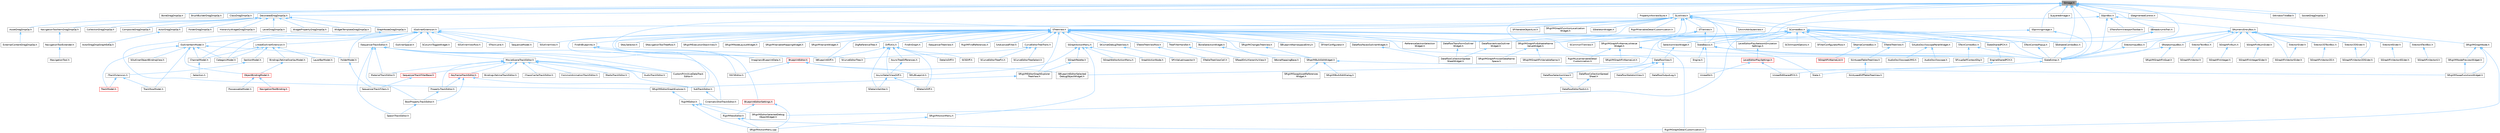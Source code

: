 digraph "SImage.h"
{
 // INTERACTIVE_SVG=YES
 // LATEX_PDF_SIZE
  bgcolor="transparent";
  edge [fontname=Helvetica,fontsize=10,labelfontname=Helvetica,labelfontsize=10];
  node [fontname=Helvetica,fontsize=10,shape=box,height=0.2,width=0.4];
  Node1 [id="Node000001",label="SImage.h",height=0.2,width=0.4,color="gray40", fillcolor="grey60", style="filled", fontcolor="black",tooltip=" "];
  Node1 -> Node2 [id="edge1_Node000001_Node000002",dir="back",color="steelblue1",style="solid",tooltip=" "];
  Node2 [id="Node000002",label="BoneDragDropOp.h",height=0.2,width=0.4,color="grey40", fillcolor="white", style="filled",URL="$d9/dba/BoneDragDropOp_8h.html",tooltip=" "];
  Node1 -> Node3 [id="edge2_Node000001_Node000003",dir="back",color="steelblue1",style="solid",tooltip=" "];
  Node3 [id="Node000003",label="BrushBuilderDragDropOp.h",height=0.2,width=0.4,color="grey40", fillcolor="white", style="filled",URL="$d9/d56/BrushBuilderDragDropOp_8h.html",tooltip=" "];
  Node1 -> Node4 [id="edge3_Node000001_Node000004",dir="back",color="steelblue1",style="solid",tooltip=" "];
  Node4 [id="Node000004",label="ClassDragDropOp.h",height=0.2,width=0.4,color="grey40", fillcolor="white", style="filled",URL="$d5/d37/ClassDragDropOp_8h.html",tooltip=" "];
  Node1 -> Node5 [id="edge4_Node000001_Node000005",dir="back",color="steelblue1",style="solid",tooltip=" "];
  Node5 [id="Node000005",label="DecoratedDragDropOp.h",height=0.2,width=0.4,color="grey40", fillcolor="white", style="filled",URL="$d6/d6a/DecoratedDragDropOp_8h.html",tooltip=" "];
  Node5 -> Node6 [id="edge5_Node000005_Node000006",dir="back",color="steelblue1",style="solid",tooltip=" "];
  Node6 [id="Node000006",label="ActorDragDropOp.h",height=0.2,width=0.4,color="grey40", fillcolor="white", style="filled",URL="$dd/d1a/ActorDragDropOp_8h.html",tooltip=" "];
  Node6 -> Node7 [id="edge6_Node000006_Node000007",dir="back",color="steelblue1",style="solid",tooltip=" "];
  Node7 [id="Node000007",label="ActorDragDropGraphEdOp.h",height=0.2,width=0.4,color="grey40", fillcolor="white", style="filled",URL="$d0/d9b/ActorDragDropGraphEdOp_8h.html",tooltip=" "];
  Node5 -> Node8 [id="edge7_Node000005_Node000008",dir="back",color="steelblue1",style="solid",tooltip=" "];
  Node8 [id="Node000008",label="AssetDragDropOp.h",height=0.2,width=0.4,color="grey40", fillcolor="white", style="filled",URL="$df/dda/AssetDragDropOp_8h.html",tooltip=" "];
  Node8 -> Node9 [id="edge8_Node000008_Node000009",dir="back",color="steelblue1",style="solid",tooltip=" "];
  Node9 [id="Node000009",label="ExternalContentDragDropOp.h",height=0.2,width=0.4,color="grey40", fillcolor="white", style="filled",URL="$d8/de9/ExternalContentDragDropOp_8h.html",tooltip=" "];
  Node5 -> Node10 [id="edge9_Node000005_Node000010",dir="back",color="steelblue1",style="solid",tooltip=" "];
  Node10 [id="Node000010",label="CollectionDragDropOp.h",height=0.2,width=0.4,color="grey40", fillcolor="white", style="filled",URL="$d6/d23/CollectionDragDropOp_8h.html",tooltip=" "];
  Node5 -> Node11 [id="edge10_Node000005_Node000011",dir="back",color="steelblue1",style="solid",tooltip=" "];
  Node11 [id="Node000011",label="CompositeDragDropOp.h",height=0.2,width=0.4,color="grey40", fillcolor="white", style="filled",URL="$dd/d84/CompositeDragDropOp_8h.html",tooltip=" "];
  Node5 -> Node12 [id="edge11_Node000005_Node000012",dir="back",color="steelblue1",style="solid",tooltip=" "];
  Node12 [id="Node000012",label="FolderDragDropOp.h",height=0.2,width=0.4,color="grey40", fillcolor="white", style="filled",URL="$d9/d22/FolderDragDropOp_8h.html",tooltip=" "];
  Node5 -> Node13 [id="edge12_Node000005_Node000013",dir="back",color="steelblue1",style="solid",tooltip=" "];
  Node13 [id="Node000013",label="GraphNodeDragDropOp.h",height=0.2,width=0.4,color="grey40", fillcolor="white", style="filled",URL="$d3/dbf/GraphNodeDragDropOp_8h.html",tooltip=" "];
  Node13 -> Node14 [id="edge13_Node000013_Node000014",dir="back",color="steelblue1",style="solid",tooltip=" "];
  Node14 [id="Node000014",label="SRigVMEditorGraphExplorer.h",height=0.2,width=0.4,color="grey40", fillcolor="white", style="filled",URL="$db/d11/SRigVMEditorGraphExplorer_8h.html",tooltip=" "];
  Node14 -> Node15 [id="edge14_Node000014_Node000015",dir="back",color="steelblue1",style="solid",tooltip=" "];
  Node15 [id="Node000015",label="RigVMEditor.h",height=0.2,width=0.4,color="grey40", fillcolor="white", style="filled",URL="$d3/d13/RigVMEditor_8h.html",tooltip=" "];
  Node15 -> Node16 [id="edge15_Node000015_Node000016",dir="back",color="steelblue1",style="solid",tooltip=" "];
  Node16 [id="Node000016",label="RigVMNewEditor.h",height=0.2,width=0.4,color="grey40", fillcolor="white", style="filled",URL="$df/dd1/RigVMNewEditor_8h.html",tooltip=" "];
  Node16 -> Node17 [id="edge16_Node000016_Node000017",dir="back",color="steelblue1",style="solid",tooltip=" "];
  Node17 [id="Node000017",label="RigVMGraphDetailCustomization.h",height=0.2,width=0.4,color="grey40", fillcolor="white", style="filled",URL="$da/d8c/RigVMGraphDetailCustomization_8h.html",tooltip=" "];
  Node16 -> Node18 [id="edge17_Node000016_Node000018",dir="back",color="steelblue1",style="solid",tooltip=" "];
  Node18 [id="Node000018",label="SRigVMActionMenu.cpp",height=0.2,width=0.4,color="grey40", fillcolor="white", style="filled",URL="$dc/d4c/SRigVMActionMenu_8cpp.html",tooltip=" "];
  Node15 -> Node18 [id="edge18_Node000015_Node000018",dir="back",color="steelblue1",style="solid",tooltip=" "];
  Node15 -> Node19 [id="edge19_Node000015_Node000019",dir="back",color="steelblue1",style="solid",tooltip=" "];
  Node19 [id="Node000019",label="SRigVMEditorSelectedDebug\lObjectWidget.h",height=0.2,width=0.4,color="grey40", fillcolor="white", style="filled",URL="$d9/dcd/SRigVMEditorSelectedDebugObjectWidget_8h.html",tooltip=" "];
  Node5 -> Node20 [id="edge20_Node000005_Node000020",dir="back",color="steelblue1",style="solid",tooltip=" "];
  Node20 [id="Node000020",label="HierarchyWidgetDragDropOp.h",height=0.2,width=0.4,color="grey40", fillcolor="white", style="filled",URL="$dd/dee/HierarchyWidgetDragDropOp_8h.html",tooltip=" "];
  Node5 -> Node21 [id="edge21_Node000005_Node000021",dir="back",color="steelblue1",style="solid",tooltip=" "];
  Node21 [id="Node000021",label="LevelDragDropOp.h",height=0.2,width=0.4,color="grey40", fillcolor="white", style="filled",URL="$dc/da5/LevelDragDropOp_8h.html",tooltip=" "];
  Node5 -> Node22 [id="edge22_Node000005_Node000022",dir="back",color="steelblue1",style="solid",tooltip=" "];
  Node22 [id="Node000022",label="NavigationToolItemDragDropOp.h",height=0.2,width=0.4,color="grey40", fillcolor="white", style="filled",URL="$d5/ddf/NavigationToolItemDragDropOp_8h.html",tooltip=" "];
  Node22 -> Node23 [id="edge23_Node000022_Node000023",dir="back",color="steelblue1",style="solid",tooltip=" "];
  Node23 [id="Node000023",label="NavigationToolExtender.h",height=0.2,width=0.4,color="grey40", fillcolor="white", style="filled",URL="$d6/dbe/NavigationToolExtender_8h.html",tooltip=" "];
  Node23 -> Node24 [id="edge24_Node000023_Node000024",dir="back",color="steelblue1",style="solid",tooltip=" "];
  Node24 [id="Node000024",label="INavigationTool.h",height=0.2,width=0.4,color="grey40", fillcolor="white", style="filled",URL="$df/d66/INavigationTool_8h.html",tooltip=" "];
  Node5 -> Node25 [id="edge25_Node000005_Node000025",dir="back",color="steelblue1",style="solid",tooltip=" "];
  Node25 [id="Node000025",label="WidgetPropertyDragDropOp.h",height=0.2,width=0.4,color="grey40", fillcolor="white", style="filled",URL="$dc/d6e/WidgetPropertyDragDropOp_8h.html",tooltip=" "];
  Node5 -> Node26 [id="edge26_Node000005_Node000026",dir="back",color="steelblue1",style="solid",tooltip=" "];
  Node26 [id="Node000026",label="WidgetTemplateDragDropOp.h",height=0.2,width=0.4,color="grey40", fillcolor="white", style="filled",URL="$dc/d8f/WidgetTemplateDragDropOp_8h.html",tooltip=" "];
  Node1 -> Node27 [id="edge27_Node000001_Node000027",dir="back",color="steelblue1",style="solid",tooltip=" "];
  Node27 [id="Node000027",label="PropertyInfoViewStyle.h",height=0.2,width=0.4,color="grey40", fillcolor="white", style="filled",URL="$d0/da8/PropertyInfoViewStyle_8h.html",tooltip=" "];
  Node1 -> Node28 [id="edge28_Node000001_Node000028",dir="back",color="steelblue1",style="solid",tooltip=" "];
  Node28 [id="Node000028",label="SBreadcrumbTrail.h",height=0.2,width=0.4,color="grey40", fillcolor="white", style="filled",URL="$d4/de2/SBreadcrumbTrail_8h.html",tooltip=" "];
  Node28 -> Node29 [id="edge29_Node000028_Node000029",dir="back",color="steelblue1",style="solid",tooltip=" "];
  Node29 [id="Node000029",label="STableTreeView.h",height=0.2,width=0.4,color="grey40", fillcolor="white", style="filled",URL="$dd/d46/STableTreeView_8h.html",tooltip=" "];
  Node29 -> Node30 [id="edge30_Node000029_Node000030",dir="back",color="steelblue1",style="solid",tooltip=" "];
  Node30 [id="Node000030",label="SUntypedTableTreeView.h",height=0.2,width=0.4,color="grey40", fillcolor="white", style="filled",URL="$da/dc1/SUntypedTableTreeView_8h.html",tooltip=" "];
  Node30 -> Node31 [id="edge31_Node000030_Node000031",dir="back",color="steelblue1",style="solid",tooltip=" "];
  Node31 [id="Node000031",label="SUntypedDiffTableTreeView.h",height=0.2,width=0.4,color="grey40", fillcolor="white", style="filled",URL="$d2/dd2/SUntypedDiffTableTreeView_8h.html",tooltip=" "];
  Node28 -> Node32 [id="edge32_Node000028_Node000032",dir="back",color="steelblue1",style="solid",tooltip=" "];
  Node32 [id="Node000032",label="SlateExtras.h",height=0.2,width=0.4,color="grey40", fillcolor="white", style="filled",URL="$d8/dec/SlateExtras_8h.html",tooltip=" "];
  Node32 -> Node33 [id="edge33_Node000032_Node000033",dir="back",color="steelblue1",style="solid",tooltip=" "];
  Node33 [id="Node000033",label="Slate.h",height=0.2,width=0.4,color="grey40", fillcolor="white", style="filled",URL="$d2/dc0/Slate_8h.html",tooltip=" "];
  Node1 -> Node34 [id="edge34_Node000001_Node000034",dir="back",color="steelblue1",style="solid",tooltip=" "];
  Node34 [id="Node000034",label="SEditableComboBox.h",height=0.2,width=0.4,color="grey40", fillcolor="white", style="filled",URL="$d0/d8c/SEditableComboBox_8h.html",tooltip=" "];
  Node34 -> Node32 [id="edge35_Node000034_Node000032",dir="back",color="steelblue1",style="solid",tooltip=" "];
  Node1 -> Node35 [id="edge36_Node000001_Node000035",dir="back",color="steelblue1",style="solid",tooltip=" "];
  Node35 [id="Node000035",label="SLayeredImage.h",height=0.2,width=0.4,color="grey40", fillcolor="white", style="filled",URL="$de/d15/SLayeredImage_8h.html",tooltip=" "];
  Node1 -> Node36 [id="edge37_Node000001_Node000036",dir="back",color="steelblue1",style="solid",tooltip=" "];
  Node36 [id="Node000036",label="SListView.h",height=0.2,width=0.4,color="grey40", fillcolor="white", style="filled",URL="$db/db5/SListView_8h.html",tooltip=" "];
  Node36 -> Node37 [id="edge38_Node000036_Node000037",dir="back",color="steelblue1",style="solid",tooltip=" "];
  Node37 [id="Node000037",label="DataflowView.h",height=0.2,width=0.4,color="grey40", fillcolor="white", style="filled",URL="$d4/d2e/DataflowView_8h.html",tooltip=" "];
  Node37 -> Node38 [id="edge39_Node000037_Node000038",dir="back",color="steelblue1",style="solid",tooltip=" "];
  Node38 [id="Node000038",label="DataflowCollectionSpread\lSheet.h",height=0.2,width=0.4,color="grey40", fillcolor="white", style="filled",URL="$da/da7/DataflowCollectionSpreadSheet_8h.html",tooltip=" "];
  Node38 -> Node39 [id="edge40_Node000038_Node000039",dir="back",color="steelblue1",style="solid",tooltip=" "];
  Node39 [id="Node000039",label="DataflowEditorToolkit.h",height=0.2,width=0.4,color="grey40", fillcolor="white", style="filled",URL="$d8/d80/DataflowEditorToolkit_8h.html",tooltip=" "];
  Node37 -> Node40 [id="edge41_Node000037_Node000040",dir="back",color="steelblue1",style="solid",tooltip=" "];
  Node40 [id="Node000040",label="DataflowOutputLog.h",height=0.2,width=0.4,color="grey40", fillcolor="white", style="filled",URL="$df/d1e/DataflowOutputLog_8h.html",tooltip=" "];
  Node37 -> Node41 [id="edge42_Node000037_Node000041",dir="back",color="steelblue1",style="solid",tooltip=" "];
  Node41 [id="Node000041",label="DataflowSelectionView.h",height=0.2,width=0.4,color="grey40", fillcolor="white", style="filled",URL="$d6/d34/DataflowSelectionView_8h.html",tooltip=" "];
  Node41 -> Node39 [id="edge43_Node000041_Node000039",dir="back",color="steelblue1",style="solid",tooltip=" "];
  Node37 -> Node42 [id="edge44_Node000037_Node000042",dir="back",color="steelblue1",style="solid",tooltip=" "];
  Node42 [id="Node000042",label="DataflowSkeletonView.h",height=0.2,width=0.4,color="grey40", fillcolor="white", style="filled",URL="$d7/df7/DataflowSkeletonView_8h.html",tooltip=" "];
  Node36 -> Node43 [id="edge45_Node000036_Node000043",dir="back",color="steelblue1",style="solid",tooltip=" "];
  Node43 [id="Node000043",label="IOutlinerExtension.h",height=0.2,width=0.4,color="grey40", fillcolor="white", style="filled",URL="$db/d1a/IOutlinerExtension_8h.html",tooltip=" "];
  Node43 -> Node44 [id="edge46_Node000043_Node000044",dir="back",color="steelblue1",style="solid",tooltip=" "];
  Node44 [id="Node000044",label="CategoryModel.h",height=0.2,width=0.4,color="grey40", fillcolor="white", style="filled",URL="$db/dfe/CategoryModel_8h.html",tooltip=" "];
  Node43 -> Node45 [id="edge47_Node000043_Node000045",dir="back",color="steelblue1",style="solid",tooltip=" "];
  Node45 [id="Node000045",label="ChannelModel.h",height=0.2,width=0.4,color="grey40", fillcolor="white", style="filled",URL="$de/d30/ChannelModel_8h.html",tooltip=" "];
  Node45 -> Node46 [id="edge48_Node000045_Node000046",dir="back",color="steelblue1",style="solid",tooltip=" "];
  Node46 [id="Node000046",label="Selection.h",height=0.2,width=0.4,color="grey40", fillcolor="white", style="filled",URL="$dd/dc2/Editor_2Sequencer_2Public_2MVVM_2Selection_2Selection_8h.html",tooltip=" "];
  Node43 -> Node47 [id="edge49_Node000043_Node000047",dir="back",color="steelblue1",style="solid",tooltip=" "];
  Node47 [id="Node000047",label="FolderModel.h",height=0.2,width=0.4,color="grey40", fillcolor="white", style="filled",URL="$d4/d1d/FolderModel_8h.html",tooltip=" "];
  Node47 -> Node48 [id="edge50_Node000047_Node000048",dir="back",color="steelblue1",style="solid",tooltip=" "];
  Node48 [id="Node000048",label="SequencerTrackFilters.h",height=0.2,width=0.4,color="grey40", fillcolor="white", style="filled",URL="$df/d72/SequencerTrackFilters_8h.html",tooltip=" "];
  Node43 -> Node49 [id="edge51_Node000043_Node000049",dir="back",color="steelblue1",style="solid",tooltip=" "];
  Node49 [id="Node000049",label="ISequencerTrackEditor.h",height=0.2,width=0.4,color="grey40", fillcolor="white", style="filled",URL="$df/dca/ISequencerTrackEditor_8h.html",tooltip=" "];
  Node49 -> Node50 [id="edge52_Node000049_Node000050",dir="back",color="steelblue1",style="solid",tooltip=" "];
  Node50 [id="Node000050",label="AudioTrackEditor.h",height=0.2,width=0.4,color="grey40", fillcolor="white", style="filled",URL="$dd/d96/AudioTrackEditor_8h.html",tooltip=" "];
  Node49 -> Node51 [id="edge53_Node000049_Node000051",dir="back",color="steelblue1",style="solid",tooltip=" "];
  Node51 [id="Node000051",label="BoolPropertyTrackEditor.h",height=0.2,width=0.4,color="grey40", fillcolor="white", style="filled",URL="$db/d07/BoolPropertyTrackEditor_8h.html",tooltip=" "];
  Node51 -> Node52 [id="edge54_Node000051_Node000052",dir="back",color="steelblue1",style="solid",tooltip=" "];
  Node52 [id="Node000052",label="SpawnTrackEditor.h",height=0.2,width=0.4,color="grey40", fillcolor="white", style="filled",URL="$d5/dac/SpawnTrackEditor_8h.html",tooltip=" "];
  Node49 -> Node53 [id="edge55_Node000049_Node000053",dir="back",color="steelblue1",style="solid",tooltip=" "];
  Node53 [id="Node000053",label="CinematicShotTrackEditor.h",height=0.2,width=0.4,color="grey40", fillcolor="white", style="filled",URL="$d3/d0c/CinematicShotTrackEditor_8h.html",tooltip=" "];
  Node49 -> Node54 [id="edge56_Node000049_Node000054",dir="back",color="steelblue1",style="solid",tooltip=" "];
  Node54 [id="Node000054",label="CustomPrimitiveDataTrack\lEditor.h",height=0.2,width=0.4,color="grey40", fillcolor="white", style="filled",URL="$dc/d8f/CustomPrimitiveDataTrackEditor_8h.html",tooltip=" "];
  Node49 -> Node55 [id="edge57_Node000049_Node000055",dir="back",color="steelblue1",style="solid",tooltip=" "];
  Node55 [id="Node000055",label="MaterialTrackEditor.h",height=0.2,width=0.4,color="grey40", fillcolor="white", style="filled",URL="$d1/d9f/MaterialTrackEditor_8h.html",tooltip=" "];
  Node49 -> Node56 [id="edge58_Node000049_Node000056",dir="back",color="steelblue1",style="solid",tooltip=" "];
  Node56 [id="Node000056",label="MovieSceneTrackEditor.h",height=0.2,width=0.4,color="grey40", fillcolor="white", style="filled",URL="$db/d6c/MovieSceneTrackEditor_8h.html",tooltip=" "];
  Node56 -> Node50 [id="edge59_Node000056_Node000050",dir="back",color="steelblue1",style="solid",tooltip=" "];
  Node56 -> Node57 [id="edge60_Node000056_Node000057",dir="back",color="steelblue1",style="solid",tooltip=" "];
  Node57 [id="Node000057",label="BindingLifetimeTrackEditor.h",height=0.2,width=0.4,color="grey40", fillcolor="white", style="filled",URL="$db/d3c/BindingLifetimeTrackEditor_8h.html",tooltip=" "];
  Node56 -> Node58 [id="edge61_Node000056_Node000058",dir="back",color="steelblue1",style="solid",tooltip=" "];
  Node58 [id="Node000058",label="ChaosCacheTrackEditor.h",height=0.2,width=0.4,color="grey40", fillcolor="white", style="filled",URL="$db/d36/ChaosCacheTrackEditor_8h.html",tooltip=" "];
  Node56 -> Node59 [id="edge62_Node000056_Node000059",dir="back",color="steelblue1",style="solid",tooltip=" "];
  Node59 [id="Node000059",label="CommonAnimationTrackEditor.h",height=0.2,width=0.4,color="grey40", fillcolor="white", style="filled",URL="$d9/d6e/CommonAnimationTrackEditor_8h.html",tooltip=" "];
  Node56 -> Node54 [id="edge63_Node000056_Node000054",dir="back",color="steelblue1",style="solid",tooltip=" "];
  Node56 -> Node60 [id="edge64_Node000056_Node000060",dir="back",color="steelblue1",style="solid",tooltip=" "];
  Node60 [id="Node000060",label="KeyframeTrackEditor.h",height=0.2,width=0.4,color="red", fillcolor="#FFF0F0", style="filled",URL="$dd/d47/KeyframeTrackEditor_8h.html",tooltip=" "];
  Node60 -> Node51 [id="edge65_Node000060_Node000051",dir="back",color="steelblue1",style="solid",tooltip=" "];
  Node60 -> Node61 [id="edge66_Node000060_Node000061",dir="back",color="steelblue1",style="solid",tooltip=" "];
  Node61 [id="Node000061",label="PropertyTrackEditor.h",height=0.2,width=0.4,color="grey40", fillcolor="white", style="filled",URL="$da/d9a/PropertyTrackEditor_8h.html",tooltip=" "];
  Node61 -> Node51 [id="edge67_Node000061_Node000051",dir="back",color="steelblue1",style="solid",tooltip=" "];
  Node60 -> Node62 [id="edge68_Node000060_Node000062",dir="back",color="steelblue1",style="solid",tooltip=" "];
  Node62 [id="Node000062",label="SubTrackEditor.h",height=0.2,width=0.4,color="grey40", fillcolor="white", style="filled",URL="$d8/d5b/SubTrackEditor_8h.html",tooltip=" "];
  Node62 -> Node53 [id="edge69_Node000062_Node000053",dir="back",color="steelblue1",style="solid",tooltip=" "];
  Node56 -> Node55 [id="edge70_Node000056_Node000055",dir="back",color="steelblue1",style="solid",tooltip=" "];
  Node56 -> Node64 [id="edge71_Node000056_Node000064",dir="back",color="steelblue1",style="solid",tooltip=" "];
  Node64 [id="Node000064",label="MediaTrackEditor.h",height=0.2,width=0.4,color="grey40", fillcolor="white", style="filled",URL="$d0/d41/MediaTrackEditor_8h.html",tooltip=" "];
  Node56 -> Node61 [id="edge72_Node000056_Node000061",dir="back",color="steelblue1",style="solid",tooltip=" "];
  Node56 -> Node65 [id="edge73_Node000056_Node000065",dir="back",color="steelblue1",style="solid",tooltip=" "];
  Node65 [id="Node000065",label="SequencerTrackFilterBase.h",height=0.2,width=0.4,color="red", fillcolor="#FFF0F0", style="filled",URL="$d8/def/Filters_2SequencerTrackFilterBase_8h.html",tooltip=" "];
  Node65 -> Node48 [id="edge74_Node000065_Node000048",dir="back",color="steelblue1",style="solid",tooltip=" "];
  Node56 -> Node62 [id="edge75_Node000056_Node000062",dir="back",color="steelblue1",style="solid",tooltip=" "];
  Node49 -> Node52 [id="edge76_Node000049_Node000052",dir="back",color="steelblue1",style="solid",tooltip=" "];
  Node49 -> Node62 [id="edge77_Node000049_Node000062",dir="back",color="steelblue1",style="solid",tooltip=" "];
  Node43 -> Node80 [id="edge78_Node000043_Node000080",dir="back",color="steelblue1",style="solid",tooltip=" "];
  Node80 [id="Node000080",label="LinkedOutlinerExtension.h",height=0.2,width=0.4,color="grey40", fillcolor="white", style="filled",URL="$da/d0f/LinkedOutlinerExtension_8h.html",tooltip=" "];
  Node80 -> Node81 [id="edge79_Node000080_Node000081",dir="back",color="steelblue1",style="solid",tooltip=" "];
  Node81 [id="Node000081",label="BindingLifetimeOverlayModel.h",height=0.2,width=0.4,color="grey40", fillcolor="white", style="filled",URL="$d2/d69/BindingLifetimeOverlayModel_8h.html",tooltip=" "];
  Node81 -> Node82 [id="edge80_Node000081_Node000082",dir="back",color="steelblue1",style="solid",tooltip=" "];
  Node82 [id="Node000082",label="ObjectBindingModel.h",height=0.2,width=0.4,color="red", fillcolor="#FFF0F0", style="filled",URL="$de/dbc/ObjectBindingModel_8h.html",tooltip=" "];
  Node82 -> Node83 [id="edge81_Node000082_Node000083",dir="back",color="steelblue1",style="solid",tooltip=" "];
  Node83 [id="Node000083",label="NavigationToolBinding.h",height=0.2,width=0.4,color="red", fillcolor="#FFF0F0", style="filled",URL="$d0/db5/NavigationToolBinding_8h.html",tooltip=" "];
  Node82 -> Node86 [id="edge82_Node000082_Node000086",dir="back",color="steelblue1",style="solid",tooltip=" "];
  Node86 [id="Node000086",label="PossessableModel.h",height=0.2,width=0.4,color="grey40", fillcolor="white", style="filled",URL="$d5/d01/PossessableModel_8h.html",tooltip=" "];
  Node80 -> Node44 [id="edge83_Node000080_Node000044",dir="back",color="steelblue1",style="solid",tooltip=" "];
  Node80 -> Node45 [id="edge84_Node000080_Node000045",dir="back",color="steelblue1",style="solid",tooltip=" "];
  Node80 -> Node88 [id="edge85_Node000080_Node000088",dir="back",color="steelblue1",style="solid",tooltip=" "];
  Node88 [id="Node000088",label="LayerBarModel.h",height=0.2,width=0.4,color="grey40", fillcolor="white", style="filled",URL="$dd/daa/LayerBarModel_8h.html",tooltip=" "];
  Node80 -> Node89 [id="edge86_Node000080_Node000089",dir="back",color="steelblue1",style="solid",tooltip=" "];
  Node89 [id="Node000089",label="SectionModel.h",height=0.2,width=0.4,color="grey40", fillcolor="white", style="filled",URL="$d7/d0c/SectionModel_8h.html",tooltip=" "];
  Node89 -> Node90 [id="edge87_Node000089_Node000090",dir="back",color="steelblue1",style="solid",tooltip=" "];
  Node90 [id="Node000090",label="ITrackExtension.h",height=0.2,width=0.4,color="grey40", fillcolor="white", style="filled",URL="$d4/d09/ITrackExtension_8h.html",tooltip=" "];
  Node90 -> Node91 [id="edge88_Node000090_Node000091",dir="back",color="steelblue1",style="solid",tooltip=" "];
  Node91 [id="Node000091",label="TrackModel.h",height=0.2,width=0.4,color="red", fillcolor="#FFF0F0", style="filled",URL="$db/d94/TrackModel_8h.html",tooltip=" "];
  Node90 -> Node93 [id="edge89_Node000090_Node000093",dir="back",color="steelblue1",style="solid",tooltip=" "];
  Node93 [id="Node000093",label="TrackRowModel.h",height=0.2,width=0.4,color="grey40", fillcolor="white", style="filled",URL="$d8/db5/TrackRowModel_8h.html",tooltip=" "];
  Node43 -> Node94 [id="edge90_Node000043_Node000094",dir="back",color="steelblue1",style="solid",tooltip=" "];
  Node94 [id="Node000094",label="OutlinerItemModel.h",height=0.2,width=0.4,color="grey40", fillcolor="white", style="filled",URL="$da/dbf/OutlinerItemModel_8h.html",tooltip=" "];
  Node94 -> Node44 [id="edge91_Node000094_Node000044",dir="back",color="steelblue1",style="solid",tooltip=" "];
  Node94 -> Node45 [id="edge92_Node000094_Node000045",dir="back",color="steelblue1",style="solid",tooltip=" "];
  Node94 -> Node47 [id="edge93_Node000094_Node000047",dir="back",color="steelblue1",style="solid",tooltip=" "];
  Node94 -> Node82 [id="edge94_Node000094_Node000082",dir="back",color="steelblue1",style="solid",tooltip=" "];
  Node94 -> Node95 [id="edge95_Node000094_Node000095",dir="back",color="steelblue1",style="solid",tooltip=" "];
  Node95 [id="Node000095",label="SOutlinerObjectBindingView.h",height=0.2,width=0.4,color="grey40", fillcolor="white", style="filled",URL="$d1/dfa/SOutlinerObjectBindingView_8h.html",tooltip=" "];
  Node94 -> Node91 [id="edge96_Node000094_Node000091",dir="back",color="steelblue1",style="solid",tooltip=" "];
  Node94 -> Node93 [id="edge97_Node000094_Node000093",dir="back",color="steelblue1",style="solid",tooltip=" "];
  Node43 -> Node96 [id="edge98_Node000043_Node000096",dir="back",color="steelblue1",style="solid",tooltip=" "];
  Node96 [id="Node000096",label="OutlinerSpacer.h",height=0.2,width=0.4,color="grey40", fillcolor="white", style="filled",URL="$dd/d3e/OutlinerSpacer_8h.html",tooltip=" "];
  Node43 -> Node97 [id="edge99_Node000043_Node000097",dir="back",color="steelblue1",style="solid",tooltip=" "];
  Node97 [id="Node000097",label="SColumnToggleWidget.h",height=0.2,width=0.4,color="grey40", fillcolor="white", style="filled",URL="$de/d8d/SColumnToggleWidget_8h.html",tooltip=" "];
  Node43 -> Node98 [id="edge100_Node000043_Node000098",dir="back",color="steelblue1",style="solid",tooltip=" "];
  Node98 [id="Node000098",label="SOutlinerView.h",height=0.2,width=0.4,color="grey40", fillcolor="white", style="filled",URL="$d5/de1/SOutlinerView_8h.html",tooltip=" "];
  Node43 -> Node99 [id="edge101_Node000043_Node000099",dir="back",color="steelblue1",style="solid",tooltip=" "];
  Node99 [id="Node000099",label="SOutlinerViewRow.h",height=0.2,width=0.4,color="grey40", fillcolor="white", style="filled",URL="$db/de3/SOutlinerViewRow_8h.html",tooltip=" "];
  Node43 -> Node100 [id="edge102_Node000043_Node000100",dir="back",color="steelblue1",style="solid",tooltip=" "];
  Node100 [id="Node000100",label="STrackLane.h",height=0.2,width=0.4,color="grey40", fillcolor="white", style="filled",URL="$d2/d8f/STrackLane_8h.html",tooltip=" "];
  Node43 -> Node101 [id="edge103_Node000043_Node000101",dir="back",color="steelblue1",style="solid",tooltip=" "];
  Node101 [id="Node000101",label="SequenceModel.h",height=0.2,width=0.4,color="grey40", fillcolor="white", style="filled",URL="$d4/d28/SequenceModel_8h.html",tooltip=" "];
  Node36 -> Node102 [id="edge104_Node000036_Node000102",dir="back",color="steelblue1",style="solid",tooltip=" "];
  Node102 [id="Node000102",label="ReferenceSectionSelection\lWidget.h",height=0.2,width=0.4,color="grey40", fillcolor="white", style="filled",URL="$db/d75/ReferenceSectionSelectionWidget_8h.html",tooltip=" "];
  Node36 -> Node103 [id="edge105_Node000036_Node000103",dir="back",color="steelblue1",style="solid",tooltip=" "];
  Node103 [id="Node000103",label="RigVMVariableDetailCustomization.h",height=0.2,width=0.4,color="grey40", fillcolor="white", style="filled",URL="$d3/d24/RigVMVariableDetailCustomization_8h.html",tooltip=" "];
  Node36 -> Node104 [id="edge106_Node000036_Node000104",dir="back",color="steelblue1",style="solid",tooltip=" "];
  Node104 [id="Node000104",label="SAnimAttributeView.h",height=0.2,width=0.4,color="grey40", fillcolor="white", style="filled",URL="$df/d42/SAnimAttributeView_8h.html",tooltip=" "];
  Node36 -> Node105 [id="edge107_Node000036_Node000105",dir="back",color="steelblue1",style="solid",tooltip=" "];
  Node105 [id="Node000105",label="SBlueprintDiff.h",height=0.2,width=0.4,color="grey40", fillcolor="white", style="filled",URL="$de/d6d/SBlueprintDiff_8h.html",tooltip=" "];
  Node36 -> Node106 [id="edge108_Node000036_Node000106",dir="back",color="steelblue1",style="solid",tooltip=" "];
  Node106 [id="Node000106",label="SComboBox.h",height=0.2,width=0.4,color="grey40", fillcolor="white", style="filled",URL="$d2/dd5/SComboBox_8h.html",tooltip=" "];
  Node106 -> Node107 [id="edge109_Node000106_Node000107",dir="back",color="steelblue1",style="solid",tooltip=" "];
  Node107 [id="Node000107",label="DataflowTransformOutliner\lWidget.h",height=0.2,width=0.4,color="grey40", fillcolor="white", style="filled",URL="$d8/df9/DataflowTransformOutlinerWidget_8h.html",tooltip=" "];
  Node107 -> Node108 [id="edge110_Node000107_Node000108",dir="back",color="steelblue1",style="solid",tooltip=" "];
  Node108 [id="Node000108",label="DataflowCollectionSpread\lSheetWidget.h",height=0.2,width=0.4,color="grey40", fillcolor="white", style="filled",URL="$da/da3/DataflowCollectionSpreadSheetWidget_8h.html",tooltip=" "];
  Node106 -> Node109 [id="edge111_Node000106_Node000109",dir="back",color="steelblue1",style="solid",tooltip=" "];
  Node109 [id="Node000109",label="DataflowVerticesOutliner\lWidget.h",height=0.2,width=0.4,color="grey40", fillcolor="white", style="filled",URL="$dd/deb/DataflowVerticesOutlinerWidget_8h.html",tooltip=" "];
  Node109 -> Node108 [id="edge112_Node000109_Node000108",dir="back",color="steelblue1",style="solid",tooltip=" "];
  Node106 -> Node110 [id="edge113_Node000106_Node000110",dir="back",color="steelblue1",style="solid",tooltip=" "];
  Node110 [id="Node000110",label="LevelEditorPlayNetworkEmulation\lSettings.h",height=0.2,width=0.4,color="grey40", fillcolor="white", style="filled",URL="$d4/d35/LevelEditorPlayNetworkEmulationSettings_8h.html",tooltip=" "];
  Node110 -> Node111 [id="edge114_Node000110_Node000111",dir="back",color="steelblue1",style="solid",tooltip=" "];
  Node111 [id="Node000111",label="LevelEditorPlaySettings.h",height=0.2,width=0.4,color="red", fillcolor="#FFF0F0", style="filled",URL="$d4/d3b/LevelEditorPlaySettings_8h.html",tooltip=" "];
  Node111 -> Node113 [id="edge115_Node000111_Node000113",dir="back",color="steelblue1",style="solid",tooltip=" "];
  Node113 [id="Node000113",label="UnrealEd.h",height=0.2,width=0.4,color="grey40", fillcolor="white", style="filled",URL="$d2/d5f/UnrealEd_8h.html",tooltip=" "];
  Node111 -> Node114 [id="edge116_Node000111_Node000114",dir="back",color="steelblue1",style="solid",tooltip=" "];
  Node114 [id="Node000114",label="UnrealEdSharedPCH.h",height=0.2,width=0.4,color="grey40", fillcolor="white", style="filled",URL="$d1/de6/UnrealEdSharedPCH_8h.html",tooltip=" "];
  Node106 -> Node115 [id="edge117_Node000106_Node000115",dir="back",color="steelblue1",style="solid",tooltip=" "];
  Node115 [id="Node000115",label="SAudioOscilloscopePanelWidget.h",height=0.2,width=0.4,color="grey40", fillcolor="white", style="filled",URL="$db/d7e/SAudioOscilloscopePanelWidget_8h.html",tooltip=" "];
  Node115 -> Node116 [id="edge118_Node000115_Node000116",dir="back",color="steelblue1",style="solid",tooltip=" "];
  Node116 [id="Node000116",label="AudioOscilloscope.h",height=0.2,width=0.4,color="grey40", fillcolor="white", style="filled",URL="$d5/d81/AudioOscilloscope_8h.html",tooltip=" "];
  Node115 -> Node117 [id="edge119_Node000115_Node000117",dir="back",color="steelblue1",style="solid",tooltip=" "];
  Node117 [id="Node000117",label="AudioOscilloscopeUMG.h",height=0.2,width=0.4,color="grey40", fillcolor="white", style="filled",URL="$df/de7/AudioOscilloscopeUMG_8h.html",tooltip=" "];
  Node106 -> Node118 [id="edge120_Node000106_Node000118",dir="back",color="steelblue1",style="solid",tooltip=" "];
  Node118 [id="Node000118",label="SBlueprintEditorSelected\lDebugObjectWidget.h",height=0.2,width=0.4,color="grey40", fillcolor="white", style="filled",URL="$de/d6c/SBlueprintEditorSelectedDebugObjectWidget_8h.html",tooltip=" "];
  Node106 -> Node119 [id="edge121_Node000106_Node000119",dir="back",color="steelblue1",style="solid",tooltip=" "];
  Node119 [id="Node000119",label="SCSVImportOptions.h",height=0.2,width=0.4,color="grey40", fillcolor="white", style="filled",URL="$d7/dfe/SCSVImportOptions_8h.html",tooltip=" "];
  Node106 -> Node34 [id="edge122_Node000106_Node000034",dir="back",color="steelblue1",style="solid",tooltip=" "];
  Node106 -> Node120 [id="edge123_Node000106_Node000120",dir="back",color="steelblue1",style="solid",tooltip=" "];
  Node120 [id="Node000120",label="SFilterConfiguratorRow.h",height=0.2,width=0.4,color="grey40", fillcolor="white", style="filled",URL="$d2/d18/SFilterConfiguratorRow_8h.html",tooltip=" "];
  Node106 -> Node121 [id="edge124_Node000106_Node000121",dir="back",color="steelblue1",style="solid",tooltip=" "];
  Node121 [id="Node000121",label="SNameComboBox.h",height=0.2,width=0.4,color="grey40", fillcolor="white", style="filled",URL="$d8/d4b/SNameComboBox_8h.html",tooltip=" "];
  Node121 -> Node122 [id="edge125_Node000121_Node000122",dir="back",color="steelblue1",style="solid",tooltip=" "];
  Node122 [id="Node000122",label="SGraphPinNameList.h",height=0.2,width=0.4,color="red", fillcolor="#FFF0F0", style="filled",URL="$d4/d09/SGraphPinNameList_8h.html",tooltip=" "];
  Node106 -> Node19 [id="edge126_Node000106_Node000019",dir="back",color="steelblue1",style="solid",tooltip=" "];
  Node106 -> Node124 [id="edge127_Node000106_Node000124",dir="back",color="steelblue1",style="solid",tooltip=" "];
  Node124 [id="Node000124",label="SRigVMGraphPinEditableName\lValueWidget.h",height=0.2,width=0.4,color="grey40", fillcolor="white", style="filled",URL="$da/d0c/SRigVMGraphPinEditableNameValueWidget_8h.html",tooltip=" "];
  Node124 -> Node125 [id="edge128_Node000124_Node000125",dir="back",color="steelblue1",style="solid",tooltip=" "];
  Node125 [id="Node000125",label="SRigVMGraphPinUserDataName\lSpace.h",height=0.2,width=0.4,color="grey40", fillcolor="white", style="filled",URL="$d7/dfd/SRigVMGraphPinUserDataNameSpace_8h.html",tooltip=" "];
  Node124 -> Node126 [id="edge129_Node000124_Node000126",dir="back",color="steelblue1",style="solid",tooltip=" "];
  Node126 [id="Node000126",label="SRigVMGraphPinVariableName.h",height=0.2,width=0.4,color="grey40", fillcolor="white", style="filled",URL="$d0/da1/SRigVMGraphPinVariableName_8h.html",tooltip=" "];
  Node106 -> Node127 [id="edge130_Node000106_Node000127",dir="back",color="steelblue1",style="solid",tooltip=" "];
  Node127 [id="Node000127",label="SRigVMGraphPinNameListValue\lWidget.h",height=0.2,width=0.4,color="grey40", fillcolor="white", style="filled",URL="$dc/dac/SRigVMGraphPinNameListValueWidget_8h.html",tooltip=" "];
  Node127 -> Node17 [id="edge131_Node000127_Node000017",dir="back",color="steelblue1",style="solid",tooltip=" "];
  Node127 -> Node128 [id="edge132_Node000127_Node000128",dir="back",color="steelblue1",style="solid",tooltip=" "];
  Node128 [id="Node000128",label="RigVMLocalVariableDetail\lCustomization.h",height=0.2,width=0.4,color="grey40", fillcolor="white", style="filled",URL="$de/de8/RigVMLocalVariableDetailCustomization_8h.html",tooltip=" "];
  Node127 -> Node129 [id="edge133_Node000127_Node000129",dir="back",color="steelblue1",style="solid",tooltip=" "];
  Node129 [id="Node000129",label="SRigVMGraphPinNameList.h",height=0.2,width=0.4,color="grey40", fillcolor="white", style="filled",URL="$d7/dfc/SRigVMGraphPinNameList_8h.html",tooltip=" "];
  Node106 -> Node29 [id="edge134_Node000106_Node000029",dir="back",color="steelblue1",style="solid",tooltip=" "];
  Node106 -> Node130 [id="edge135_Node000106_Node000130",dir="back",color="steelblue1",style="solid",tooltip=" "];
  Node130 [id="Node000130",label="STextComboBox.h",height=0.2,width=0.4,color="grey40", fillcolor="white", style="filled",URL="$d6/d14/STextComboBox_8h.html",tooltip=" "];
  Node130 -> Node131 [id="edge136_Node000130_Node000131",dir="back",color="steelblue1",style="solid",tooltip=" "];
  Node131 [id="Node000131",label="SFixupSelfContextDlg.h",height=0.2,width=0.4,color="grey40", fillcolor="white", style="filled",URL="$d5/da4/SFixupSelfContextDlg_8h.html",tooltip=" "];
  Node130 -> Node32 [id="edge137_Node000130_Node000032",dir="back",color="steelblue1",style="solid",tooltip=" "];
  Node106 -> Node132 [id="edge138_Node000106_Node000132",dir="back",color="steelblue1",style="solid",tooltip=" "];
  Node132 [id="Node000132",label="STextComboPopup.h",height=0.2,width=0.4,color="grey40", fillcolor="white", style="filled",URL="$d1/d76/STextComboPopup_8h.html",tooltip=" "];
  Node132 -> Node32 [id="edge139_Node000132_Node000032",dir="back",color="steelblue1",style="solid",tooltip=" "];
  Node106 -> Node133 [id="edge140_Node000106_Node000133",dir="back",color="steelblue1",style="solid",tooltip=" "];
  Node133 [id="Node000133",label="SelectionViewWidget.h",height=0.2,width=0.4,color="grey40", fillcolor="white", style="filled",URL="$dc/db5/SelectionViewWidget_8h.html",tooltip=" "];
  Node133 -> Node37 [id="edge141_Node000133_Node000037",dir="back",color="steelblue1",style="solid",tooltip=" "];
  Node106 -> Node134 [id="edge142_Node000106_Node000134",dir="back",color="steelblue1",style="solid",tooltip=" "];
  Node134 [id="Node000134",label="SlateBasics.h",height=0.2,width=0.4,color="grey40", fillcolor="white", style="filled",URL="$da/d2f/SlateBasics_8h.html",tooltip=" "];
  Node134 -> Node135 [id="edge143_Node000134_Node000135",dir="back",color="steelblue1",style="solid",tooltip=" "];
  Node135 [id="Node000135",label="Engine.h",height=0.2,width=0.4,color="grey40", fillcolor="white", style="filled",URL="$d1/d34/Public_2Engine_8h.html",tooltip=" "];
  Node134 -> Node33 [id="edge144_Node000134_Node000033",dir="back",color="steelblue1",style="solid",tooltip=" "];
  Node134 -> Node32 [id="edge145_Node000134_Node000032",dir="back",color="steelblue1",style="solid",tooltip=" "];
  Node134 -> Node113 [id="edge146_Node000134_Node000113",dir="back",color="steelblue1",style="solid",tooltip=" "];
  Node106 -> Node32 [id="edge147_Node000106_Node000032",dir="back",color="steelblue1",style="solid",tooltip=" "];
  Node106 -> Node136 [id="edge148_Node000106_Node000136",dir="back",color="steelblue1",style="solid",tooltip=" "];
  Node136 [id="Node000136",label="SlateSharedPCH.h",height=0.2,width=0.4,color="grey40", fillcolor="white", style="filled",URL="$d1/dfc/SlateSharedPCH_8h.html",tooltip=" "];
  Node136 -> Node137 [id="edge149_Node000136_Node000137",dir="back",color="steelblue1",style="solid",tooltip=" "];
  Node137 [id="Node000137",label="EngineSharedPCH.h",height=0.2,width=0.4,color="grey40", fillcolor="white", style="filled",URL="$dc/dbb/EngineSharedPCH_8h.html",tooltip=" "];
  Node137 -> Node114 [id="edge150_Node000137_Node000114",dir="back",color="steelblue1",style="solid",tooltip=" "];
  Node36 -> Node138 [id="edge151_Node000036_Node000138",dir="back",color="steelblue1",style="solid",tooltip=" "];
  Node138 [id="Node000138",label="SFilterableObjectList.h",height=0.2,width=0.4,color="grey40", fillcolor="white", style="filled",URL="$dc/de4/SFilterableObjectList_8h.html",tooltip=" "];
  Node36 -> Node139 [id="edge152_Node000036_Node000139",dir="back",color="steelblue1",style="solid",tooltip=" "];
  Node139 [id="Node000139",label="SRigVMGraphFunctionLocalization\lWidget.h",height=0.2,width=0.4,color="grey40", fillcolor="white", style="filled",URL="$dd/d59/SRigVMGraphFunctionLocalizationWidget_8h.html",tooltip=" "];
  Node36 -> Node124 [id="edge153_Node000036_Node000124",dir="back",color="steelblue1",style="solid",tooltip=" "];
  Node36 -> Node127 [id="edge154_Node000036_Node000127",dir="back",color="steelblue1",style="solid",tooltip=" "];
  Node36 -> Node140 [id="edge155_Node000036_Node000140",dir="back",color="steelblue1",style="solid",tooltip=" "];
  Node140 [id="Node000140",label="SSkeletonWidget.h",height=0.2,width=0.4,color="grey40", fillcolor="white", style="filled",URL="$dd/da7/SSkeletonWidget_8h.html",tooltip=" "];
  Node36 -> Node141 [id="edge156_Node000036_Node000141",dir="back",color="steelblue1",style="solid",tooltip=" "];
  Node141 [id="Node000141",label="STileView.h",height=0.2,width=0.4,color="grey40", fillcolor="white", style="filled",URL="$da/dd5/STileView_8h.html",tooltip=" "];
  Node141 -> Node142 [id="edge157_Node000141_Node000142",dir="back",color="steelblue1",style="solid",tooltip=" "];
  Node142 [id="Node000142",label="SCommonTileView.h",height=0.2,width=0.4,color="grey40", fillcolor="white", style="filled",URL="$de/d0c/SCommonTileView_8h.html",tooltip=" "];
  Node141 -> Node134 [id="edge158_Node000141_Node000134",dir="back",color="steelblue1",style="solid",tooltip=" "];
  Node141 -> Node32 [id="edge159_Node000141_Node000032",dir="back",color="steelblue1",style="solid",tooltip=" "];
  Node36 -> Node143 [id="edge160_Node000036_Node000143",dir="back",color="steelblue1",style="solid",tooltip=" "];
  Node143 [id="Node000143",label="STreeView.h",height=0.2,width=0.4,color="grey40", fillcolor="white", style="filled",URL="$de/dea/STreeView_8h.html",tooltip=" "];
  Node143 -> Node144 [id="edge161_Node000143_Node000144",dir="back",color="steelblue1",style="solid",tooltip=" "];
  Node144 [id="Node000144",label="BoneSelectionWidget.h",height=0.2,width=0.4,color="grey40", fillcolor="white", style="filled",URL="$d4/dd3/BoneSelectionWidget_8h.html",tooltip=" "];
  Node144 -> Node145 [id="edge162_Node000144_Node000145",dir="back",color="steelblue1",style="solid",tooltip=" "];
  Node145 [id="Node000145",label="SBoneMappingBase.h",height=0.2,width=0.4,color="grey40", fillcolor="white", style="filled",URL="$d7/d49/SBoneMappingBase_8h.html",tooltip=" "];
  Node143 -> Node146 [id="edge163_Node000143_Node000146",dir="back",color="steelblue1",style="solid",tooltip=" "];
  Node146 [id="Node000146",label="CurveEditorTreeTraits.h",height=0.2,width=0.4,color="grey40", fillcolor="white", style="filled",URL="$d4/d4a/CurveEditorTreeTraits_8h.html",tooltip=" "];
  Node146 -> Node147 [id="edge164_Node000146_Node000147",dir="back",color="steelblue1",style="solid",tooltip=" "];
  Node147 [id="Node000147",label="SCurveEditorTree.h",height=0.2,width=0.4,color="grey40", fillcolor="white", style="filled",URL="$da/da4/SCurveEditorTree_8h.html",tooltip=" "];
  Node146 -> Node148 [id="edge165_Node000146_Node000148",dir="back",color="steelblue1",style="solid",tooltip=" "];
  Node148 [id="Node000148",label="SCurveEditorTreePin.h",height=0.2,width=0.4,color="grey40", fillcolor="white", style="filled",URL="$db/d44/SCurveEditorTreePin_8h.html",tooltip=" "];
  Node146 -> Node149 [id="edge166_Node000146_Node000149",dir="back",color="steelblue1",style="solid",tooltip=" "];
  Node149 [id="Node000149",label="SCurveEditorTreeSelect.h",height=0.2,width=0.4,color="grey40", fillcolor="white", style="filled",URL="$d9/d58/SCurveEditorTreeSelect_8h.html",tooltip=" "];
  Node143 -> Node150 [id="edge167_Node000143_Node000150",dir="back",color="steelblue1",style="solid",tooltip=" "];
  Node150 [id="Node000150",label="DataflowFacesOutlinerWidget.h",height=0.2,width=0.4,color="grey40", fillcolor="white", style="filled",URL="$d1/d1c/DataflowFacesOutlinerWidget_8h.html",tooltip=" "];
  Node150 -> Node108 [id="edge168_Node000150_Node000108",dir="back",color="steelblue1",style="solid",tooltip=" "];
  Node143 -> Node107 [id="edge169_Node000143_Node000107",dir="back",color="steelblue1",style="solid",tooltip=" "];
  Node143 -> Node109 [id="edge170_Node000143_Node000109",dir="back",color="steelblue1",style="solid",tooltip=" "];
  Node143 -> Node151 [id="edge171_Node000143_Node000151",dir="back",color="steelblue1",style="solid",tooltip=" "];
  Node151 [id="Node000151",label="DiffUtils.h",height=0.2,width=0.4,color="grey40", fillcolor="white", style="filled",URL="$d4/d91/DiffUtils_8h.html",tooltip=" "];
  Node151 -> Node152 [id="edge172_Node000151_Node000152",dir="back",color="steelblue1",style="solid",tooltip=" "];
  Node152 [id="Node000152",label="AsyncDetailViewDiff.h",height=0.2,width=0.4,color="grey40", fillcolor="white", style="filled",URL="$dc/d54/AsyncDetailViewDiff_8h.html",tooltip=" "];
  Node152 -> Node153 [id="edge173_Node000152_Node000153",dir="back",color="steelblue1",style="solid",tooltip=" "];
  Node153 [id="Node000153",label="SDetailsDiff.h",height=0.2,width=0.4,color="grey40", fillcolor="white", style="filled",URL="$da/d09/SDetailsDiff_8h.html",tooltip=" "];
  Node152 -> Node154 [id="edge174_Node000152_Node000154",dir="back",color="steelblue1",style="solid",tooltip=" "];
  Node154 [id="Node000154",label="SDetailsSplitter.h",height=0.2,width=0.4,color="grey40", fillcolor="white", style="filled",URL="$d5/de5/SDetailsSplitter_8h.html",tooltip=" "];
  Node151 -> Node155 [id="edge175_Node000151_Node000155",dir="back",color="steelblue1",style="solid",tooltip=" "];
  Node155 [id="Node000155",label="AsyncTreeDifferences.h",height=0.2,width=0.4,color="grey40", fillcolor="white", style="filled",URL="$dd/d63/AsyncTreeDifferences_8h.html",tooltip=" "];
  Node155 -> Node152 [id="edge176_Node000155_Node000152",dir="back",color="steelblue1",style="solid",tooltip=" "];
  Node151 -> Node156 [id="edge177_Node000151_Node000156",dir="back",color="steelblue1",style="solid",tooltip=" "];
  Node156 [id="Node000156",label="DetailsDiff.h",height=0.2,width=0.4,color="grey40", fillcolor="white", style="filled",URL="$de/dfc/DetailsDiff_8h.html",tooltip=" "];
  Node151 -> Node105 [id="edge178_Node000151_Node000105",dir="back",color="steelblue1",style="solid",tooltip=" "];
  Node151 -> Node157 [id="edge179_Node000151_Node000157",dir="back",color="steelblue1",style="solid",tooltip=" "];
  Node157 [id="Node000157",label="SCSDiff.h",height=0.2,width=0.4,color="grey40", fillcolor="white", style="filled",URL="$da/dc5/SCSDiff_8h.html",tooltip=" "];
  Node151 -> Node153 [id="edge180_Node000151_Node000153",dir="back",color="steelblue1",style="solid",tooltip=" "];
  Node151 -> Node154 [id="edge181_Node000151_Node000154",dir="back",color="steelblue1",style="solid",tooltip=" "];
  Node143 -> Node158 [id="edge182_Node000143_Node000158",dir="back",color="steelblue1",style="solid",tooltip=" "];
  Node158 [id="Node000158",label="DlgReferenceTree.h",height=0.2,width=0.4,color="grey40", fillcolor="white", style="filled",URL="$db/dd3/DlgReferenceTree_8h.html",tooltip=" "];
  Node143 -> Node159 [id="edge183_Node000143_Node000159",dir="back",color="steelblue1",style="solid",tooltip=" "];
  Node159 [id="Node000159",label="FindInBlueprints.h",height=0.2,width=0.4,color="grey40", fillcolor="white", style="filled",URL="$d0/d27/FindInBlueprints_8h.html",tooltip=" "];
  Node159 -> Node160 [id="edge184_Node000159_Node000160",dir="back",color="steelblue1",style="solid",tooltip=" "];
  Node160 [id="Node000160",label="BlueprintEditor.h",height=0.2,width=0.4,color="red", fillcolor="#FFF0F0", style="filled",URL="$df/d7d/BlueprintEditor_8h.html",tooltip=" "];
  Node160 -> Node118 [id="edge185_Node000160_Node000118",dir="back",color="steelblue1",style="solid",tooltip=" "];
  Node160 -> Node167 [id="edge186_Node000160_Node000167",dir="back",color="steelblue1",style="solid",tooltip=" "];
  Node167 [id="Node000167",label="SMyBlueprint.h",height=0.2,width=0.4,color="grey40", fillcolor="white", style="filled",URL="$d3/d34/SMyBlueprint_8h.html",tooltip=" "];
  Node160 -> Node168 [id="edge187_Node000160_Node000168",dir="back",color="steelblue1",style="solid",tooltip=" "];
  Node168 [id="Node000168",label="SSCSEditor.h",height=0.2,width=0.4,color="grey40", fillcolor="white", style="filled",URL="$d0/d2e/SSCSEditor_8h.html",tooltip=" "];
  Node159 -> Node171 [id="edge188_Node000159_Node000171",dir="back",color="steelblue1",style="solid",tooltip=" "];
  Node171 [id="Node000171",label="BlueprintEditorSettings.h",height=0.2,width=0.4,color="red", fillcolor="#FFF0F0", style="filled",URL="$d4/dbc/BlueprintEditorSettings_8h.html",tooltip=" "];
  Node171 -> Node16 [id="edge189_Node000171_Node000016",dir="back",color="steelblue1",style="solid",tooltip=" "];
  Node171 -> Node18 [id="edge190_Node000171_Node000018",dir="back",color="steelblue1",style="solid",tooltip=" "];
  Node159 -> Node173 [id="edge191_Node000159_Node000173",dir="back",color="steelblue1",style="solid",tooltip=" "];
  Node173 [id="Node000173",label="ImaginaryBlueprintData.h",height=0.2,width=0.4,color="grey40", fillcolor="white", style="filled",URL="$d9/d16/ImaginaryBlueprintData_8h.html",tooltip=" "];
  Node143 -> Node174 [id="edge192_Node000143_Node000174",dir="back",color="steelblue1",style="solid",tooltip=" "];
  Node174 [id="Node000174",label="FindInGraph.h",height=0.2,width=0.4,color="grey40", fillcolor="white", style="filled",URL="$de/d36/FindInGraph_8h.html",tooltip=" "];
  Node143 -> Node175 [id="edge193_Node000143_Node000175",dir="back",color="steelblue1",style="solid",tooltip=" "];
  Node175 [id="Node000175",label="ISequencerTreeView.h",height=0.2,width=0.4,color="grey40", fillcolor="white", style="filled",URL="$df/db6/ISequencerTreeView_8h.html",tooltip=" "];
  Node143 -> Node102 [id="edge194_Node000143_Node000102",dir="back",color="steelblue1",style="solid",tooltip=" "];
  Node143 -> Node176 [id="edge195_Node000143_Node000176",dir="back",color="steelblue1",style="solid",tooltip=" "];
  Node176 [id="Node000176",label="RigVMFindReferences.h",height=0.2,width=0.4,color="grey40", fillcolor="white", style="filled",URL="$df/da2/RigVMFindReferences_8h.html",tooltip=" "];
  Node143 -> Node177 [id="edge196_Node000143_Node000177",dir="back",color="steelblue1",style="solid",tooltip=" "];
  Node177 [id="Node000177",label="SAdvancedFilter.h",height=0.2,width=0.4,color="grey40", fillcolor="white", style="filled",URL="$d1/d68/SAdvancedFilter_8h.html",tooltip=" "];
  Node143 -> Node105 [id="edge197_Node000143_Node000105",dir="back",color="steelblue1",style="solid",tooltip=" "];
  Node143 -> Node178 [id="edge198_Node000143_Node000178",dir="back",color="steelblue1",style="solid",tooltip=" "];
  Node178 [id="Node000178",label="SBlueprintNamespaceEntry.h",height=0.2,width=0.4,color="grey40", fillcolor="white", style="filled",URL="$d4/d22/SBlueprintNamespaceEntry_8h.html",tooltip=" "];
  Node143 -> Node147 [id="edge199_Node000143_Node000147",dir="back",color="steelblue1",style="solid",tooltip=" "];
  Node143 -> Node179 [id="edge200_Node000143_Node000179",dir="back",color="steelblue1",style="solid",tooltip=" "];
  Node179 [id="Node000179",label="SFilterConfigurator.h",height=0.2,width=0.4,color="grey40", fillcolor="white", style="filled",URL="$d8/d8e/SFilterConfigurator_8h.html",tooltip=" "];
  Node143 -> Node180 [id="edge201_Node000143_Node000180",dir="back",color="steelblue1",style="solid",tooltip=" "];
  Node180 [id="Node000180",label="SGraphActionMenu.h",height=0.2,width=0.4,color="grey40", fillcolor="white", style="filled",URL="$d0/d9a/SGraphActionMenu_8h.html",tooltip=" "];
  Node180 -> Node181 [id="edge202_Node000180_Node000181",dir="back",color="steelblue1",style="solid",tooltip=" "];
  Node181 [id="Node000181",label="GraphActionNode.h",height=0.2,width=0.4,color="grey40", fillcolor="white", style="filled",URL="$dc/d7a/GraphActionNode_8h.html",tooltip=" "];
  Node180 -> Node182 [id="edge203_Node000180_Node000182",dir="back",color="steelblue1",style="solid",tooltip=" "];
  Node182 [id="Node000182",label="SGraphEditorActionMenu.h",height=0.2,width=0.4,color="grey40", fillcolor="white", style="filled",URL="$dd/d8d/SGraphEditorActionMenu_8h.html",tooltip=" "];
  Node180 -> Node183 [id="edge204_Node000180_Node000183",dir="back",color="steelblue1",style="solid",tooltip=" "];
  Node183 [id="Node000183",label="SGraphPalette.h",height=0.2,width=0.4,color="grey40", fillcolor="white", style="filled",URL="$d5/dd1/SGraphPalette_8h.html",tooltip=" "];
  Node183 -> Node184 [id="edge205_Node000183_Node000184",dir="back",color="steelblue1",style="solid",tooltip=" "];
  Node184 [id="Node000184",label="SRigVMEditorGraphExplorer\lTreeView.h",height=0.2,width=0.4,color="grey40", fillcolor="white", style="filled",URL="$d8/d43/SRigVMEditorGraphExplorerTreeView_8h.html",tooltip=" "];
  Node184 -> Node14 [id="edge206_Node000184_Node000014",dir="back",color="steelblue1",style="solid",tooltip=" "];
  Node180 -> Node167 [id="edge207_Node000180_Node000167",dir="back",color="steelblue1",style="solid",tooltip=" "];
  Node180 -> Node185 [id="edge208_Node000180_Node000185",dir="back",color="steelblue1",style="solid",tooltip=" "];
  Node185 [id="Node000185",label="SRigVMActionMenu.h",height=0.2,width=0.4,color="grey40", fillcolor="white", style="filled",URL="$d1/de8/SRigVMActionMenu_8h.html",tooltip=" "];
  Node185 -> Node18 [id="edge209_Node000185_Node000018",dir="back",color="steelblue1",style="solid",tooltip=" "];
  Node143 -> Node186 [id="edge210_Node000143_Node000186",dir="back",color="steelblue1",style="solid",tooltip=" "];
  Node186 [id="Node000186",label="SKeySelector.h",height=0.2,width=0.4,color="grey40", fillcolor="white", style="filled",URL="$de/d62/SKeySelector_8h.html",tooltip=" "];
  Node143 -> Node187 [id="edge211_Node000143_Node000187",dir="back",color="steelblue1",style="solid",tooltip=" "];
  Node187 [id="Node000187",label="SKismetDebugTreeView.h",height=0.2,width=0.4,color="grey40", fillcolor="white", style="filled",URL="$dc/df5/SKismetDebugTreeView_8h.html",tooltip=" "];
  Node187 -> Node188 [id="edge212_Node000187_Node000188",dir="back",color="steelblue1",style="solid",tooltip=" "];
  Node188 [id="Node000188",label="SPinValueInspector.h",height=0.2,width=0.4,color="grey40", fillcolor="white", style="filled",URL="$d6/d85/SPinValueInspector_8h.html",tooltip=" "];
  Node143 -> Node189 [id="edge213_Node000143_Node000189",dir="back",color="steelblue1",style="solid",tooltip=" "];
  Node189 [id="Node000189",label="SNavigationToolTreeRow.h",height=0.2,width=0.4,color="grey40", fillcolor="white", style="filled",URL="$de/d20/SNavigationToolTreeRow_8h.html",tooltip=" "];
  Node143 -> Node98 [id="edge214_Node000143_Node000098",dir="back",color="steelblue1",style="solid",tooltip=" "];
  Node143 -> Node190 [id="edge215_Node000143_Node000190",dir="back",color="steelblue1",style="solid",tooltip=" "];
  Node190 [id="Node000190",label="SRigVMBulkEditWidget.h",height=0.2,width=0.4,color="grey40", fillcolor="white", style="filled",URL="$d7/dab/SRigVMBulkEditWidget_8h.html",tooltip=" "];
  Node190 -> Node191 [id="edge216_Node000190_Node000191",dir="back",color="steelblue1",style="solid",tooltip=" "];
  Node191 [id="Node000191",label="SRigVMBulkEditDialog.h",height=0.2,width=0.4,color="grey40", fillcolor="white", style="filled",URL="$dd/d89/SRigVMBulkEditDialog_8h.html",tooltip=" "];
  Node190 -> Node192 [id="edge217_Node000190_Node000192",dir="back",color="steelblue1",style="solid",tooltip=" "];
  Node192 [id="Node000192",label="SRigVMSwapAssetReferences\lWidget.h",height=0.2,width=0.4,color="grey40", fillcolor="white", style="filled",URL="$db/d3f/SRigVMSwapAssetReferencesWidget_8h.html",tooltip=" "];
  Node190 -> Node193 [id="edge218_Node000190_Node000193",dir="back",color="steelblue1",style="solid",tooltip=" "];
  Node193 [id="Node000193",label="SRigVMSwapFunctionsWidget.h",height=0.2,width=0.4,color="grey40", fillcolor="white", style="filled",URL="$d0/da2/SRigVMSwapFunctionsWidget_8h.html",tooltip=" "];
  Node143 -> Node194 [id="edge219_Node000143_Node000194",dir="back",color="steelblue1",style="solid",tooltip=" "];
  Node194 [id="Node000194",label="SRigVMChangesTreeView.h",height=0.2,width=0.4,color="grey40", fillcolor="white", style="filled",URL="$dd/d83/SRigVMChangesTreeView_8h.html",tooltip=" "];
  Node194 -> Node190 [id="edge220_Node000194_Node000190",dir="back",color="steelblue1",style="solid",tooltip=" "];
  Node143 -> Node184 [id="edge221_Node000143_Node000184",dir="back",color="steelblue1",style="solid",tooltip=" "];
  Node143 -> Node195 [id="edge222_Node000143_Node000195",dir="back",color="steelblue1",style="solid",tooltip=" "];
  Node195 [id="Node000195",label="SRigVMExecutionStackView.h",height=0.2,width=0.4,color="grey40", fillcolor="white", style="filled",URL="$d9/d2b/SRigVMExecutionStackView_8h.html",tooltip=" "];
  Node143 -> Node196 [id="edge223_Node000143_Node000196",dir="back",color="steelblue1",style="solid",tooltip=" "];
  Node196 [id="Node000196",label="SRigVMNodeLayoutWidget.h",height=0.2,width=0.4,color="grey40", fillcolor="white", style="filled",URL="$dc/da9/SRigVMNodeLayoutWidget_8h.html",tooltip=" "];
  Node143 -> Node197 [id="edge224_Node000143_Node000197",dir="back",color="steelblue1",style="solid",tooltip=" "];
  Node197 [id="Node000197",label="SRigVMVariableMappingWidget.h",height=0.2,width=0.4,color="grey40", fillcolor="white", style="filled",URL="$d0/ddc/SRigVMVariableMappingWidget_8h.html",tooltip=" "];
  Node143 -> Node198 [id="edge225_Node000143_Node000198",dir="back",color="steelblue1",style="solid",tooltip=" "];
  Node198 [id="Node000198",label="SRigVMVariantWidget.h",height=0.2,width=0.4,color="grey40", fillcolor="white", style="filled",URL="$d5/d61/SRigVMVariantWidget_8h.html",tooltip=" "];
  Node143 -> Node168 [id="edge226_Node000143_Node000168",dir="back",color="steelblue1",style="solid",tooltip=" "];
  Node143 -> Node29 [id="edge227_Node000143_Node000029",dir="back",color="steelblue1",style="solid",tooltip=" "];
  Node143 -> Node199 [id="edge228_Node000143_Node000199",dir="back",color="steelblue1",style="solid",tooltip=" "];
  Node199 [id="Node000199",label="STableTreeViewRow.h",height=0.2,width=0.4,color="grey40", fillcolor="white", style="filled",URL="$d9/dcd/STableTreeViewRow_8h.html",tooltip=" "];
  Node199 -> Node200 [id="edge229_Node000199_Node000200",dir="back",color="steelblue1",style="solid",tooltip=" "];
  Node200 [id="Node000200",label="STableTreeViewCell.h",height=0.2,width=0.4,color="grey40", fillcolor="white", style="filled",URL="$d0/d9c/STableTreeViewCell_8h.html",tooltip=" "];
  Node143 -> Node134 [id="edge230_Node000143_Node000134",dir="back",color="steelblue1",style="solid",tooltip=" "];
  Node143 -> Node32 [id="edge231_Node000143_Node000032",dir="back",color="steelblue1",style="solid",tooltip=" "];
  Node143 -> Node136 [id="edge232_Node000143_Node000136",dir="back",color="steelblue1",style="solid",tooltip=" "];
  Node143 -> Node201 [id="edge233_Node000143_Node000201",dir="back",color="steelblue1",style="solid",tooltip=" "];
  Node201 [id="Node000201",label="TreeFilterHandler.h",height=0.2,width=0.4,color="grey40", fillcolor="white", style="filled",URL="$db/df8/TreeFilterHandler_8h.html",tooltip=" "];
  Node201 -> Node202 [id="edge234_Node000201_Node000202",dir="back",color="steelblue1",style="solid",tooltip=" "];
  Node202 [id="Node000202",label="SReadOnlyHierarchyView.h",height=0.2,width=0.4,color="grey40", fillcolor="white", style="filled",URL="$d8/d27/SReadOnlyHierarchyView_8h.html",tooltip=" "];
  Node36 -> Node134 [id="edge235_Node000036_Node000134",dir="back",color="steelblue1",style="solid",tooltip=" "];
  Node36 -> Node32 [id="edge236_Node000036_Node000032",dir="back",color="steelblue1",style="solid",tooltip=" "];
  Node36 -> Node136 [id="edge237_Node000036_Node000136",dir="back",color="steelblue1",style="solid",tooltip=" "];
  Node1 -> Node203 [id="edge238_Node000001_Node000203",dir="back",color="steelblue1",style="solid",tooltip=" "];
  Node203 [id="Node000203",label="SRigVMGraphNode.h",height=0.2,width=0.4,color="grey40", fillcolor="white", style="filled",URL="$d0/d1e/SRigVMGraphNode_8h.html",tooltip=" "];
  Node203 -> Node17 [id="edge239_Node000203_Node000017",dir="back",color="steelblue1",style="solid",tooltip=" "];
  Node203 -> Node204 [id="edge240_Node000203_Node000204",dir="back",color="steelblue1",style="solid",tooltip=" "];
  Node204 [id="Node000204",label="SRigVMNodePreviewWidget.h",height=0.2,width=0.4,color="grey40", fillcolor="white", style="filled",URL="$d5/d72/SRigVMNodePreviewWidget_8h.html",tooltip=" "];
  Node204 -> Node193 [id="edge241_Node000204_Node000193",dir="back",color="steelblue1",style="solid",tooltip=" "];
  Node203 -> Node193 [id="edge242_Node000203_Node000193",dir="back",color="steelblue1",style="solid",tooltip=" "];
  Node1 -> Node205 [id="edge243_Node000001_Node000205",dir="back",color="steelblue1",style="solid",tooltip=" "];
  Node205 [id="Node000205",label="SSegmentedControl.h",height=0.2,width=0.4,color="grey40", fillcolor="white", style="filled",URL="$d3/d4f/SSegmentedControl_8h.html",tooltip=" "];
  Node1 -> Node206 [id="edge244_Node000001_Node000206",dir="back",color="steelblue1",style="solid",tooltip=" "];
  Node206 [id="Node000206",label="SSpinBox.h",height=0.2,width=0.4,color="grey40", fillcolor="white", style="filled",URL="$d5/da5/SSpinBox_8h.html",tooltip=" "];
  Node206 -> Node207 [id="edge245_Node000206_Node000207",dir="back",color="steelblue1",style="solid",tooltip=" "];
  Node207 [id="Node000207",label="SNumericEntryBox.h",height=0.2,width=0.4,color="grey40", fillcolor="white", style="filled",URL="$d8/d1a/SNumericEntryBox_8h.html",tooltip=" "];
  Node207 -> Node208 [id="edge246_Node000207_Node000208",dir="back",color="steelblue1",style="solid",tooltip=" "];
  Node208 [id="Node000208",label="SGraphPinNum.h",height=0.2,width=0.4,color="grey40", fillcolor="white", style="filled",URL="$d7/da4/SGraphPinNum_8h.html",tooltip=" "];
  Node208 -> Node209 [id="edge247_Node000208_Node000209",dir="back",color="steelblue1",style="solid",tooltip=" "];
  Node209 [id="Node000209",label="SGraphPinInteger.h",height=0.2,width=0.4,color="grey40", fillcolor="white", style="filled",URL="$df/d54/SGraphPinInteger_8h.html",tooltip=" "];
  Node207 -> Node210 [id="edge248_Node000207_Node000210",dir="back",color="steelblue1",style="solid",tooltip=" "];
  Node210 [id="Node000210",label="SGraphPinNumSlider.h",height=0.2,width=0.4,color="grey40", fillcolor="white", style="filled",URL="$d5/d00/SGraphPinNumSlider_8h.html",tooltip=" "];
  Node210 -> Node211 [id="edge249_Node000210_Node000211",dir="back",color="steelblue1",style="solid",tooltip=" "];
  Node211 [id="Node000211",label="SGraphPinIntegerSlider.h",height=0.2,width=0.4,color="grey40", fillcolor="white", style="filled",URL="$da/d60/SGraphPinIntegerSlider_8h.html",tooltip=" "];
  Node207 -> Node212 [id="edge250_Node000207_Node000212",dir="back",color="steelblue1",style="solid",tooltip=" "];
  Node212 [id="Node000212",label="SGraphPinVector2DSlider.h",height=0.2,width=0.4,color="grey40", fillcolor="white", style="filled",URL="$d7/d05/SGraphPinVector2DSlider_8h.html",tooltip=" "];
  Node207 -> Node213 [id="edge251_Node000207_Node000213",dir="back",color="steelblue1",style="solid",tooltip=" "];
  Node213 [id="Node000213",label="SGraphPinVectorSlider.h",height=0.2,width=0.4,color="grey40", fillcolor="white", style="filled",URL="$dc/d38/SGraphPinVectorSlider_8h.html",tooltip=" "];
  Node207 -> Node214 [id="edge252_Node000207_Node000214",dir="back",color="steelblue1",style="solid",tooltip=" "];
  Node214 [id="Node000214",label="SRotatorInputBox.h",height=0.2,width=0.4,color="grey40", fillcolor="white", style="filled",URL="$de/dd2/SRotatorInputBox_8h.html",tooltip=" "];
  Node214 -> Node215 [id="edge253_Node000214_Node000215",dir="back",color="steelblue1",style="solid",tooltip=" "];
  Node215 [id="Node000215",label="SRigVMGraphPinQuat.h",height=0.2,width=0.4,color="grey40", fillcolor="white", style="filled",URL="$de/dda/SRigVMGraphPinQuat_8h.html",tooltip=" "];
  Node214 -> Node32 [id="edge254_Node000214_Node000032",dir="back",color="steelblue1",style="solid",tooltip=" "];
  Node207 -> Node216 [id="edge255_Node000207_Node000216",dir="back",color="steelblue1",style="solid",tooltip=" "];
  Node216 [id="Node000216",label="SVector2DSlider.h",height=0.2,width=0.4,color="grey40", fillcolor="white", style="filled",URL="$de/d67/SVector2DSlider_8h.html",tooltip=" "];
  Node216 -> Node212 [id="edge256_Node000216_Node000212",dir="back",color="steelblue1",style="solid",tooltip=" "];
  Node207 -> Node217 [id="edge257_Node000207_Node000217",dir="back",color="steelblue1",style="solid",tooltip=" "];
  Node217 [id="Node000217",label="SVector2DTextBox.h",height=0.2,width=0.4,color="grey40", fillcolor="white", style="filled",URL="$d6/d71/SVector2DTextBox_8h.html",tooltip=" "];
  Node217 -> Node218 [id="edge258_Node000217_Node000218",dir="back",color="steelblue1",style="solid",tooltip=" "];
  Node218 [id="Node000218",label="SGraphPinVector2D.h",height=0.2,width=0.4,color="grey40", fillcolor="white", style="filled",URL="$d7/d67/SGraphPinVector2D_8h.html",tooltip=" "];
  Node207 -> Node219 [id="edge259_Node000207_Node000219",dir="back",color="steelblue1",style="solid",tooltip=" "];
  Node219 [id="Node000219",label="SVector4Slider.h",height=0.2,width=0.4,color="grey40", fillcolor="white", style="filled",URL="$d4/dec/SVector4Slider_8h.html",tooltip=" "];
  Node219 -> Node220 [id="edge260_Node000219_Node000220",dir="back",color="steelblue1",style="solid",tooltip=" "];
  Node220 [id="Node000220",label="SGraphPinVector4Slider.h",height=0.2,width=0.4,color="grey40", fillcolor="white", style="filled",URL="$d9/db8/SGraphPinVector4Slider_8h.html",tooltip=" "];
  Node207 -> Node221 [id="edge261_Node000207_Node000221",dir="back",color="steelblue1",style="solid",tooltip=" "];
  Node221 [id="Node000221",label="SVector4TextBox.h",height=0.2,width=0.4,color="grey40", fillcolor="white", style="filled",URL="$dd/da4/SVector4TextBox_8h.html",tooltip=" "];
  Node221 -> Node222 [id="edge262_Node000221_Node000222",dir="back",color="steelblue1",style="solid",tooltip=" "];
  Node222 [id="Node000222",label="SGraphPinVector4.h",height=0.2,width=0.4,color="grey40", fillcolor="white", style="filled",URL="$d4/d94/SGraphPinVector4_8h.html",tooltip=" "];
  Node207 -> Node223 [id="edge263_Node000207_Node000223",dir="back",color="steelblue1",style="solid",tooltip=" "];
  Node223 [id="Node000223",label="SVectorInputBox.h",height=0.2,width=0.4,color="grey40", fillcolor="white", style="filled",URL="$df/d44/SVectorInputBox_8h.html",tooltip=" "];
  Node223 -> Node32 [id="edge264_Node000223_Node000032",dir="back",color="steelblue1",style="solid",tooltip=" "];
  Node207 -> Node224 [id="edge265_Node000207_Node000224",dir="back",color="steelblue1",style="solid",tooltip=" "];
  Node224 [id="Node000224",label="SVectorSlider.h",height=0.2,width=0.4,color="grey40", fillcolor="white", style="filled",URL="$d2/db5/SVectorSlider_8h.html",tooltip=" "];
  Node224 -> Node213 [id="edge266_Node000224_Node000213",dir="back",color="steelblue1",style="solid",tooltip=" "];
  Node207 -> Node225 [id="edge267_Node000207_Node000225",dir="back",color="steelblue1",style="solid",tooltip=" "];
  Node225 [id="Node000225",label="SVectorTextBox.h",height=0.2,width=0.4,color="grey40", fillcolor="white", style="filled",URL="$df/db8/SVectorTextBox_8h.html",tooltip=" "];
  Node225 -> Node226 [id="edge268_Node000225_Node000226",dir="back",color="steelblue1",style="solid",tooltip=" "];
  Node226 [id="Node000226",label="SGraphPinVector.h",height=0.2,width=0.4,color="grey40", fillcolor="white", style="filled",URL="$d8/de7/SGraphPinVector_8h.html",tooltip=" "];
  Node207 -> Node32 [id="edge269_Node000207_Node000032",dir="back",color="steelblue1",style="solid",tooltip=" "];
  Node206 -> Node227 [id="edge270_Node000206_Node000227",dir="back",color="steelblue1",style="solid",tooltip=" "];
  Node227 [id="Node000227",label="STransformViewportToolbar.h",height=0.2,width=0.4,color="grey40", fillcolor="white", style="filled",URL="$d8/da8/STransformViewportToolbar_8h.html",tooltip=" "];
  Node206 -> Node134 [id="edge271_Node000206_Node000134",dir="back",color="steelblue1",style="solid",tooltip=" "];
  Node206 -> Node32 [id="edge272_Node000206_Node000032",dir="back",color="steelblue1",style="solid",tooltip=" "];
  Node1 -> Node228 [id="edge273_Node000001_Node000228",dir="back",color="steelblue1",style="solid",tooltip=" "];
  Node228 [id="Node000228",label="SSpinningImage.h",height=0.2,width=0.4,color="grey40", fillcolor="white", style="filled",URL="$db/d01/SSpinningImage_8h.html",tooltip=" "];
  Node228 -> Node134 [id="edge274_Node000228_Node000134",dir="back",color="steelblue1",style="solid",tooltip=" "];
  Node228 -> Node32 [id="edge275_Node000228_Node000032",dir="back",color="steelblue1",style="solid",tooltip=" "];
  Node1 -> Node229 [id="edge276_Node000001_Node000229",dir="back",color="steelblue1",style="solid",tooltip=" "];
  Node229 [id="Node000229",label="SWindowTitleBar.h",height=0.2,width=0.4,color="grey40", fillcolor="white", style="filled",URL="$d0/dce/SWindowTitleBar_8h.html",tooltip=" "];
  Node1 -> Node134 [id="edge277_Node000001_Node000134",dir="back",color="steelblue1",style="solid",tooltip=" "];
  Node1 -> Node32 [id="edge278_Node000001_Node000032",dir="back",color="steelblue1",style="solid",tooltip=" "];
  Node1 -> Node136 [id="edge279_Node000001_Node000136",dir="back",color="steelblue1",style="solid",tooltip=" "];
  Node1 -> Node230 [id="edge280_Node000001_Node000230",dir="back",color="steelblue1",style="solid",tooltip=" "];
  Node230 [id="Node000230",label="SocketDragDropOp.h",height=0.2,width=0.4,color="grey40", fillcolor="white", style="filled",URL="$d2/d53/SocketDragDropOp_8h.html",tooltip=" "];
}
